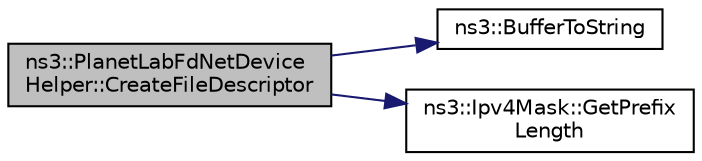 digraph "ns3::PlanetLabFdNetDeviceHelper::CreateFileDescriptor"
{
  edge [fontname="Helvetica",fontsize="10",labelfontname="Helvetica",labelfontsize="10"];
  node [fontname="Helvetica",fontsize="10",shape=record];
  rankdir="LR";
  Node1 [label="ns3::PlanetLabFdNetDevice\lHelper::CreateFileDescriptor",height=0.2,width=0.4,color="black", fillcolor="grey75", style="filled", fontcolor="black"];
  Node1 -> Node2 [color="midnightblue",fontsize="10",style="solid"];
  Node2 [label="ns3::BufferToString",height=0.2,width=0.4,color="black", fillcolor="white", style="filled",URL="$d7/d2e/namespacens3.html#a97907497171f00140c77ed054e3baad6",tooltip="Convert a byte buffer to a string containing a hex representation of the buffer. Make the string pret..."];
  Node1 -> Node3 [color="midnightblue",fontsize="10",style="solid"];
  Node3 [label="ns3::Ipv4Mask::GetPrefix\lLength",height=0.2,width=0.4,color="black", fillcolor="white", style="filled",URL="$d5/df8/classns3_1_1Ipv4Mask.html#aed6cdc1658a130595f4acf33e33fcebe"];
}

